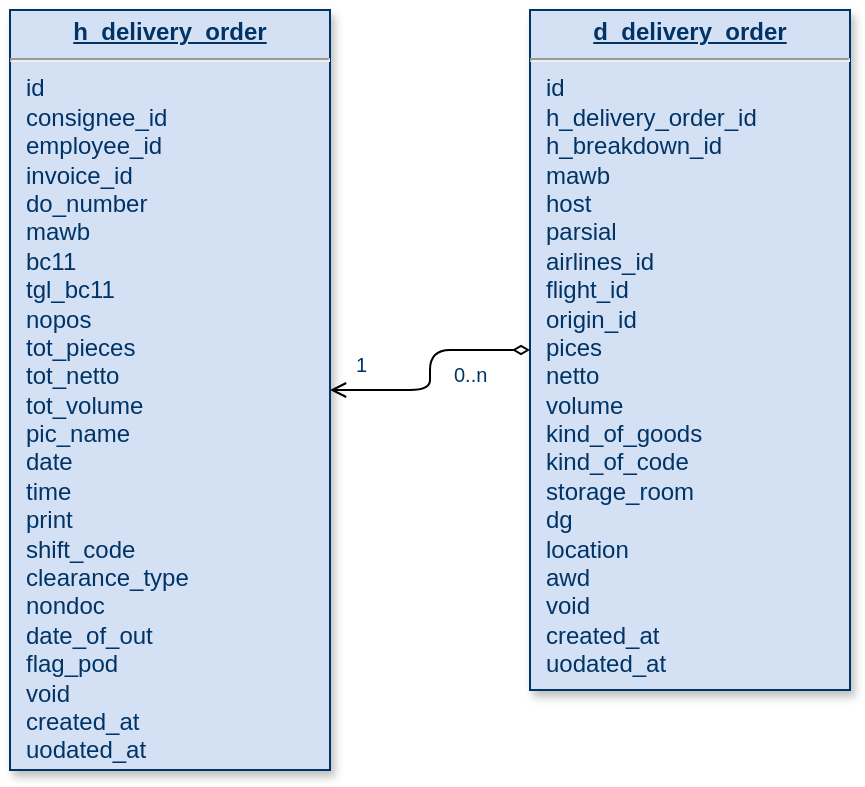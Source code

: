 <mxfile version="20.8.20" type="device"><diagram name="Halaman-1" id="ZbF4oIArPSMmFum-lY6r"><mxGraphModel dx="880" dy="434" grid="1" gridSize="10" guides="1" tooltips="1" connect="1" arrows="1" fold="1" page="1" pageScale="1" pageWidth="827" pageHeight="1169" math="0" shadow="0"><root><mxCell id="0"/><mxCell id="1" parent="0"/><mxCell id="yi9k4Wog1HkSWEa9_mEb-1" value="&lt;p style=&quot;margin: 0px; margin-top: 4px; text-align: center; text-decoration: underline;&quot;&gt;&lt;strong&gt;h_delivery_order&lt;/strong&gt;&lt;/p&gt;&lt;hr&gt;&lt;p style=&quot;margin: 0px; margin-left: 8px;&quot;&gt;id&lt;/p&gt;&lt;p style=&quot;margin: 0px; margin-left: 8px;&quot;&gt;consignee_id&lt;/p&gt;&lt;p style=&quot;margin: 0px; margin-left: 8px;&quot;&gt;employee_id&lt;/p&gt;&lt;p style=&quot;margin: 0px; margin-left: 8px;&quot;&gt;invoice_id&lt;/p&gt;&lt;p style=&quot;margin: 0px; margin-left: 8px;&quot;&gt;do_number&lt;/p&gt;&lt;p style=&quot;margin: 0px; margin-left: 8px;&quot;&gt;mawb&lt;/p&gt;&lt;p style=&quot;margin: 0px; margin-left: 8px;&quot;&gt;bc11&lt;/p&gt;&lt;p style=&quot;margin: 0px; margin-left: 8px;&quot;&gt;tgl_bc11&lt;/p&gt;&lt;p style=&quot;margin: 0px; margin-left: 8px;&quot;&gt;nopos&lt;/p&gt;&lt;p style=&quot;margin: 0px; margin-left: 8px;&quot;&gt;tot_pieces&lt;/p&gt;&lt;p style=&quot;margin: 0px; margin-left: 8px;&quot;&gt;tot_netto&lt;/p&gt;&lt;p style=&quot;margin: 0px; margin-left: 8px;&quot;&gt;tot_volume&lt;/p&gt;&lt;p style=&quot;margin: 0px; margin-left: 8px;&quot;&gt;pic_name&lt;/p&gt;&lt;p style=&quot;margin: 0px; margin-left: 8px;&quot;&gt;date&lt;/p&gt;&lt;p style=&quot;margin: 0px; margin-left: 8px;&quot;&gt;time&lt;/p&gt;&lt;p style=&quot;margin: 0px; margin-left: 8px;&quot;&gt;print&lt;/p&gt;&lt;p style=&quot;margin: 0px; margin-left: 8px;&quot;&gt;shift_code&lt;/p&gt;&lt;p style=&quot;margin: 0px; margin-left: 8px;&quot;&gt;clearance_type&lt;/p&gt;&lt;p style=&quot;margin: 0px; margin-left: 8px;&quot;&gt;nondoc&lt;/p&gt;&lt;p style=&quot;margin: 0px; margin-left: 8px;&quot;&gt;date_of_out&lt;/p&gt;&lt;p style=&quot;margin: 0px; margin-left: 8px;&quot;&gt;flag_pod&lt;/p&gt;&lt;p style=&quot;margin: 0px; margin-left: 8px;&quot;&gt;void&lt;/p&gt;&lt;p style=&quot;margin: 0px; margin-left: 8px;&quot;&gt;created_at&lt;/p&gt;&lt;p style=&quot;margin: 0px; margin-left: 8px;&quot;&gt;uodated_at&lt;br&gt;&lt;/p&gt;" style="verticalAlign=top;align=left;overflow=fill;fontSize=12;fontFamily=Helvetica;html=1;strokeColor=#003366;shadow=1;fillColor=#D4E1F5;fontColor=#003366" vertex="1" parent="1"><mxGeometry x="100" y="50" width="160" height="380" as="geometry"/></mxCell><mxCell id="yi9k4Wog1HkSWEa9_mEb-2" value="&lt;p style=&quot;margin: 0px; margin-top: 4px; text-align: center; text-decoration: underline;&quot;&gt;&lt;strong&gt;d_delivery_order&lt;/strong&gt;&lt;/p&gt;&lt;hr&gt;&lt;p style=&quot;margin: 0px; margin-left: 8px;&quot;&gt;id&lt;/p&gt;&lt;p style=&quot;margin: 0px; margin-left: 8px;&quot;&gt;h_delivery_order_id&lt;br&gt;&lt;/p&gt;&lt;p style=&quot;margin: 0px; margin-left: 8px;&quot;&gt;h_breakdown_id&lt;/p&gt;&lt;p style=&quot;margin: 0px; margin-left: 8px;&quot;&gt;mawb&lt;/p&gt;&lt;p style=&quot;margin: 0px; margin-left: 8px;&quot;&gt;host&lt;br&gt;&lt;/p&gt;&lt;p style=&quot;margin: 0px; margin-left: 8px;&quot;&gt;parsial&lt;/p&gt;&lt;p style=&quot;margin: 0px; margin-left: 8px;&quot;&gt;airlines_id&lt;/p&gt;&lt;p style=&quot;margin: 0px; margin-left: 8px;&quot;&gt;flight_id&lt;/p&gt;&lt;p style=&quot;margin: 0px; margin-left: 8px;&quot;&gt;origin_id&lt;/p&gt;&lt;p style=&quot;margin: 0px; margin-left: 8px;&quot;&gt;pices&lt;/p&gt;&lt;p style=&quot;margin: 0px; margin-left: 8px;&quot;&gt;netto&lt;/p&gt;&lt;p style=&quot;margin: 0px; margin-left: 8px;&quot;&gt;volume&lt;/p&gt;&lt;p style=&quot;margin: 0px; margin-left: 8px;&quot;&gt;kind_of_goods&lt;/p&gt;&lt;p style=&quot;margin: 0px; margin-left: 8px;&quot;&gt;kind_of_code&lt;/p&gt;&lt;p style=&quot;margin: 0px; margin-left: 8px;&quot;&gt;storage_room&lt;/p&gt;&lt;p style=&quot;margin: 0px; margin-left: 8px;&quot;&gt;dg&lt;/p&gt;&lt;p style=&quot;margin: 0px; margin-left: 8px;&quot;&gt;location&lt;/p&gt;&lt;p style=&quot;margin: 0px; margin-left: 8px;&quot;&gt;awd&lt;br&gt;&lt;/p&gt;&lt;p style=&quot;margin: 0px; margin-left: 8px;&quot;&gt;void&lt;/p&gt;&lt;p style=&quot;margin: 0px; margin-left: 8px;&quot;&gt;created_at&lt;/p&gt;&lt;p style=&quot;margin: 0px; margin-left: 8px;&quot;&gt;uodated_at&lt;br&gt;&lt;/p&gt;" style="verticalAlign=top;align=left;overflow=fill;fontSize=12;fontFamily=Helvetica;html=1;strokeColor=#003366;shadow=1;fillColor=#D4E1F5;fontColor=#003366" vertex="1" parent="1"><mxGeometry x="360" y="50" width="160" height="340" as="geometry"/></mxCell><mxCell id="yi9k4Wog1HkSWEa9_mEb-3" value="" style="endArrow=open;startArrow=diamondThin;startFill=0;edgeStyle=orthogonalEdgeStyle;exitX=0;exitY=0.5;exitDx=0;exitDy=0;" edge="1" parent="1" source="yi9k4Wog1HkSWEa9_mEb-2" target="yi9k4Wog1HkSWEa9_mEb-1"><mxGeometry x="519.36" y="200" as="geometry"><mxPoint x="390" y="428" as="sourcePoint"/><mxPoint x="310" y="430" as="targetPoint"/></mxGeometry></mxCell><mxCell id="yi9k4Wog1HkSWEa9_mEb-4" value="0..n" style="resizable=0;align=left;verticalAlign=top;labelBackgroundColor=#ffffff;fontSize=10;strokeColor=#003366;shadow=1;fillColor=#D4E1F5;fontColor=#003366" connectable="0" vertex="1" parent="yi9k4Wog1HkSWEa9_mEb-3"><mxGeometry x="-1" relative="1" as="geometry"><mxPoint x="-40" as="offset"/></mxGeometry></mxCell><mxCell id="yi9k4Wog1HkSWEa9_mEb-5" value="1" style="resizable=0;align=right;verticalAlign=top;labelBackgroundColor=#ffffff;fontSize=10;strokeColor=#003366;shadow=1;fillColor=#D4E1F5;fontColor=#003366" connectable="0" vertex="1" parent="yi9k4Wog1HkSWEa9_mEb-3"><mxGeometry x="1" relative="1" as="geometry"><mxPoint x="20.0" y="-25.0" as="offset"/></mxGeometry></mxCell></root></mxGraphModel></diagram></mxfile>